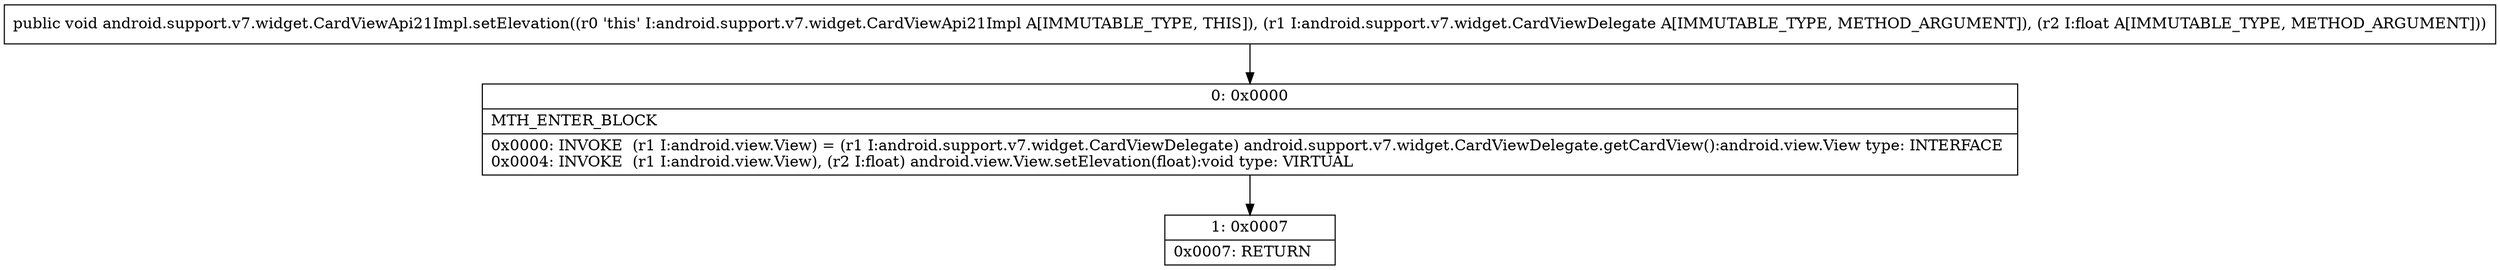 digraph "CFG forandroid.support.v7.widget.CardViewApi21Impl.setElevation(Landroid\/support\/v7\/widget\/CardViewDelegate;F)V" {
Node_0 [shape=record,label="{0\:\ 0x0000|MTH_ENTER_BLOCK\l|0x0000: INVOKE  (r1 I:android.view.View) = (r1 I:android.support.v7.widget.CardViewDelegate) android.support.v7.widget.CardViewDelegate.getCardView():android.view.View type: INTERFACE \l0x0004: INVOKE  (r1 I:android.view.View), (r2 I:float) android.view.View.setElevation(float):void type: VIRTUAL \l}"];
Node_1 [shape=record,label="{1\:\ 0x0007|0x0007: RETURN   \l}"];
MethodNode[shape=record,label="{public void android.support.v7.widget.CardViewApi21Impl.setElevation((r0 'this' I:android.support.v7.widget.CardViewApi21Impl A[IMMUTABLE_TYPE, THIS]), (r1 I:android.support.v7.widget.CardViewDelegate A[IMMUTABLE_TYPE, METHOD_ARGUMENT]), (r2 I:float A[IMMUTABLE_TYPE, METHOD_ARGUMENT])) }"];
MethodNode -> Node_0;
Node_0 -> Node_1;
}

